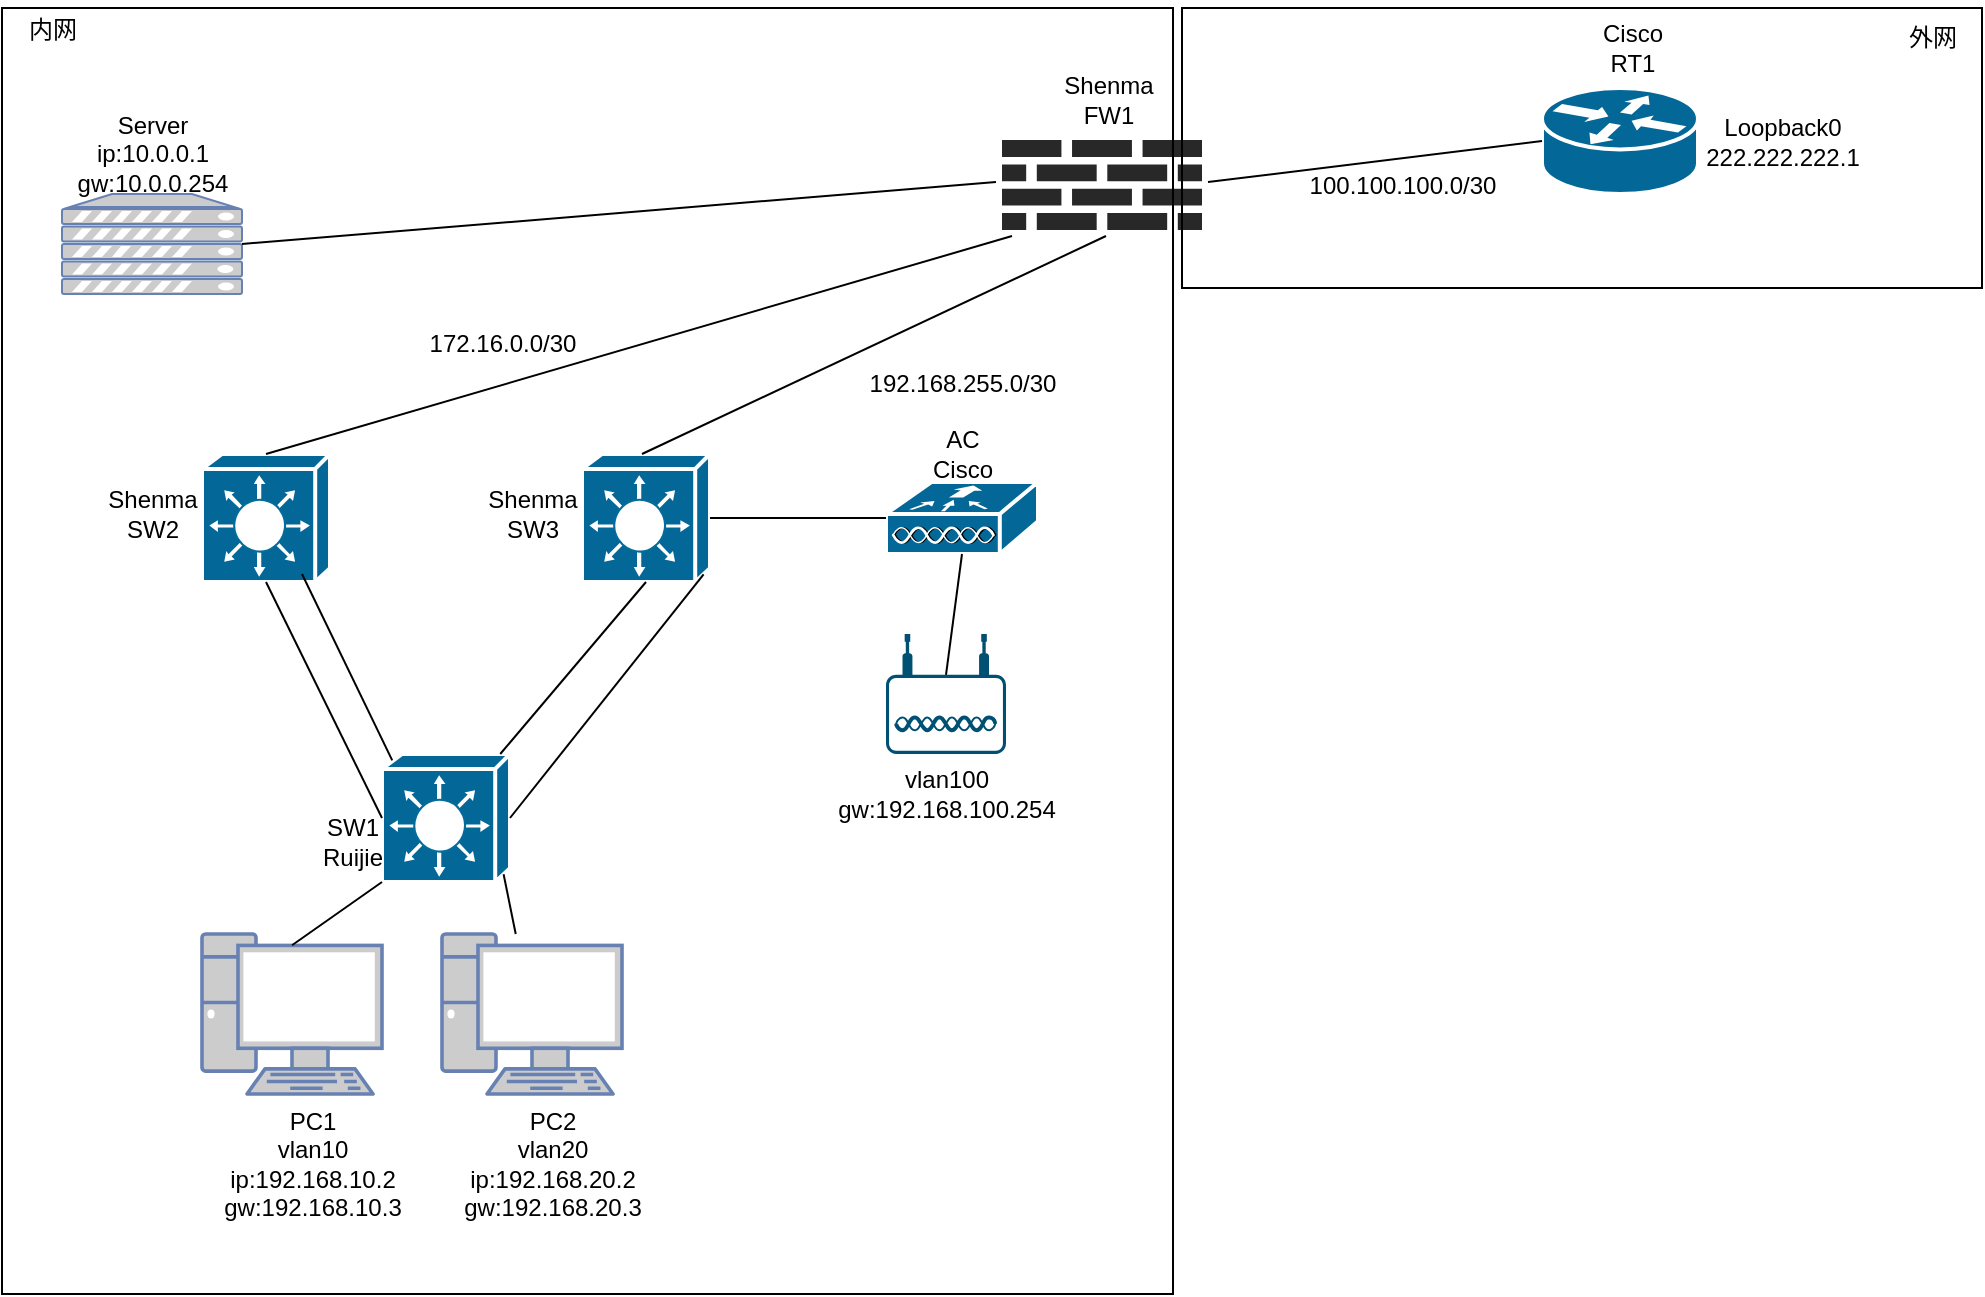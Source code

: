 <mxfile version="20.5.1" type="github">
  <diagram id="HUVK9OuC8JY2jXNJpMSG" name="第 1 页">
    <mxGraphModel dx="1375" dy="786" grid="1" gridSize="10" guides="1" tooltips="1" connect="1" arrows="1" fold="1" page="1" pageScale="1" pageWidth="827" pageHeight="1169" math="0" shadow="0">
      <root>
        <mxCell id="0" />
        <mxCell id="1" parent="0" />
        <mxCell id="qUOanKOiMOXUHofNVD9B-1" value="" style="shape=mxgraph.cisco.switches.layer_3_switch;sketch=0;html=1;pointerEvents=1;dashed=0;fillColor=#036897;strokeColor=#ffffff;strokeWidth=2;verticalLabelPosition=bottom;verticalAlign=top;align=center;outlineConnect=0;" vertex="1" parent="1">
          <mxGeometry x="340" y="330" width="64" height="64" as="geometry" />
        </mxCell>
        <mxCell id="qUOanKOiMOXUHofNVD9B-2" value="" style="shape=mxgraph.cisco.switches.layer_3_switch;sketch=0;html=1;pointerEvents=1;dashed=0;fillColor=#036897;strokeColor=#ffffff;strokeWidth=2;verticalLabelPosition=bottom;verticalAlign=top;align=center;outlineConnect=0;" vertex="1" parent="1">
          <mxGeometry x="150" y="330" width="64" height="64" as="geometry" />
        </mxCell>
        <mxCell id="qUOanKOiMOXUHofNVD9B-3" value="" style="shape=mxgraph.cisco.switches.layer_3_switch;sketch=0;html=1;pointerEvents=1;dashed=0;fillColor=#036897;strokeColor=#ffffff;strokeWidth=2;verticalLabelPosition=bottom;verticalAlign=top;align=center;outlineConnect=0;" vertex="1" parent="1">
          <mxGeometry x="240" y="480" width="64" height="64" as="geometry" />
        </mxCell>
        <mxCell id="qUOanKOiMOXUHofNVD9B-4" value="" style="verticalLabelPosition=bottom;sketch=0;html=1;fillColor=#282828;strokeColor=none;verticalAlign=top;pointerEvents=1;align=center;shape=mxgraph.cisco_safe.security_icons.firewall;" vertex="1" parent="1">
          <mxGeometry x="550" y="173" width="100" height="45" as="geometry" />
        </mxCell>
        <mxCell id="qUOanKOiMOXUHofNVD9B-5" value="" style="shape=mxgraph.cisco.routers.router;sketch=0;html=1;pointerEvents=1;dashed=0;fillColor=#036897;strokeColor=#ffffff;strokeWidth=2;verticalLabelPosition=bottom;verticalAlign=top;align=center;outlineConnect=0;" vertex="1" parent="1">
          <mxGeometry x="820" y="147" width="78" height="53" as="geometry" />
        </mxCell>
        <mxCell id="qUOanKOiMOXUHofNVD9B-6" value="" style="points=[[0.03,0.36,0],[0.18,0,0],[0.5,0.34,0],[0.82,0,0],[0.97,0.36,0],[1,0.67,0],[0.975,0.975,0],[0.5,1,0],[0.025,0.975,0],[0,0.67,0]];verticalLabelPosition=bottom;sketch=0;html=1;verticalAlign=top;aspect=fixed;align=center;pointerEvents=1;shape=mxgraph.cisco19.wireless_access_point;fillColor=#005073;strokeColor=none;" vertex="1" parent="1">
          <mxGeometry x="492" y="420" width="60" height="60" as="geometry" />
        </mxCell>
        <mxCell id="qUOanKOiMOXUHofNVD9B-8" value="" style="fontColor=#0066CC;verticalAlign=top;verticalLabelPosition=bottom;labelPosition=center;align=center;html=1;outlineConnect=0;fillColor=#CCCCCC;strokeColor=#6881B3;gradientColor=none;gradientDirection=north;strokeWidth=2;shape=mxgraph.networks.pc;" vertex="1" parent="1">
          <mxGeometry x="150" y="570" width="90" height="80" as="geometry" />
        </mxCell>
        <mxCell id="qUOanKOiMOXUHofNVD9B-9" value="" style="fontColor=#0066CC;verticalAlign=top;verticalLabelPosition=bottom;labelPosition=center;align=center;html=1;outlineConnect=0;fillColor=#CCCCCC;strokeColor=#6881B3;gradientColor=none;gradientDirection=north;strokeWidth=2;shape=mxgraph.networks.pc;" vertex="1" parent="1">
          <mxGeometry x="270" y="570" width="90" height="80" as="geometry" />
        </mxCell>
        <mxCell id="qUOanKOiMOXUHofNVD9B-10" value="" style="fontColor=#0066CC;verticalAlign=top;verticalLabelPosition=bottom;labelPosition=center;align=center;html=1;outlineConnect=0;fillColor=#CCCCCC;strokeColor=#6881B3;gradientColor=none;gradientDirection=north;strokeWidth=2;shape=mxgraph.networks.server;" vertex="1" parent="1">
          <mxGeometry x="80" y="200" width="90" height="50" as="geometry" />
        </mxCell>
        <mxCell id="qUOanKOiMOXUHofNVD9B-12" value="" style="shape=mxgraph.cisco.wireless.wlan_controller;sketch=0;html=1;pointerEvents=1;dashed=0;fillColor=#036897;strokeColor=#ffffff;strokeWidth=2;verticalLabelPosition=bottom;verticalAlign=top;align=center;outlineConnect=0;" vertex="1" parent="1">
          <mxGeometry x="492" y="344" width="76" height="36" as="geometry" />
        </mxCell>
        <mxCell id="qUOanKOiMOXUHofNVD9B-15" value="" style="endArrow=none;html=1;rounded=0;entryX=0.5;entryY=1;entryDx=0;entryDy=0;entryPerimeter=0;" edge="1" parent="1" source="qUOanKOiMOXUHofNVD9B-3" target="qUOanKOiMOXUHofNVD9B-1">
          <mxGeometry width="50" height="50" relative="1" as="geometry">
            <mxPoint x="300" y="480" as="sourcePoint" />
            <mxPoint x="350" y="430" as="targetPoint" />
          </mxGeometry>
        </mxCell>
        <mxCell id="qUOanKOiMOXUHofNVD9B-16" value="" style="endArrow=none;html=1;rounded=0;exitX=1;exitY=0.5;exitDx=0;exitDy=0;exitPerimeter=0;entryX=0.95;entryY=0.94;entryDx=0;entryDy=0;entryPerimeter=0;" edge="1" parent="1" source="qUOanKOiMOXUHofNVD9B-3" target="qUOanKOiMOXUHofNVD9B-1">
          <mxGeometry width="50" height="50" relative="1" as="geometry">
            <mxPoint x="440" y="430" as="sourcePoint" />
            <mxPoint x="490" y="380" as="targetPoint" />
          </mxGeometry>
        </mxCell>
        <mxCell id="qUOanKOiMOXUHofNVD9B-18" value="" style="endArrow=none;html=1;rounded=0;exitX=0.08;exitY=0.05;exitDx=0;exitDy=0;exitPerimeter=0;" edge="1" parent="1" source="qUOanKOiMOXUHofNVD9B-3">
          <mxGeometry width="50" height="50" relative="1" as="geometry">
            <mxPoint x="152" y="440" as="sourcePoint" />
            <mxPoint x="200" y="390" as="targetPoint" />
          </mxGeometry>
        </mxCell>
        <mxCell id="qUOanKOiMOXUHofNVD9B-19" value="" style="endArrow=none;html=1;rounded=0;entryX=0.5;entryY=1;entryDx=0;entryDy=0;entryPerimeter=0;exitX=0;exitY=0.5;exitDx=0;exitDy=0;exitPerimeter=0;" edge="1" parent="1" source="qUOanKOiMOXUHofNVD9B-3" target="qUOanKOiMOXUHofNVD9B-2">
          <mxGeometry width="50" height="50" relative="1" as="geometry">
            <mxPoint x="170" y="490" as="sourcePoint" />
            <mxPoint x="490" y="380" as="targetPoint" />
          </mxGeometry>
        </mxCell>
        <mxCell id="qUOanKOiMOXUHofNVD9B-20" value="" style="endArrow=none;html=1;rounded=0;exitX=0.5;exitY=0;exitDx=0;exitDy=0;exitPerimeter=0;entryX=0.05;entryY=1.067;entryDx=0;entryDy=0;entryPerimeter=0;" edge="1" parent="1" source="qUOanKOiMOXUHofNVD9B-2" target="qUOanKOiMOXUHofNVD9B-4">
          <mxGeometry width="50" height="50" relative="1" as="geometry">
            <mxPoint x="180" y="330" as="sourcePoint" />
            <mxPoint x="230" y="280" as="targetPoint" />
          </mxGeometry>
        </mxCell>
        <mxCell id="qUOanKOiMOXUHofNVD9B-23" value="" style="endArrow=none;html=1;rounded=0;entryX=0.52;entryY=1.067;entryDx=0;entryDy=0;entryPerimeter=0;" edge="1" parent="1" target="qUOanKOiMOXUHofNVD9B-4">
          <mxGeometry width="50" height="50" relative="1" as="geometry">
            <mxPoint x="370" y="330" as="sourcePoint" />
            <mxPoint x="420" y="280" as="targetPoint" />
          </mxGeometry>
        </mxCell>
        <mxCell id="qUOanKOiMOXUHofNVD9B-26" value="" style="endArrow=none;html=1;rounded=0;entryX=0;entryY=0.5;entryDx=0;entryDy=0;entryPerimeter=0;exitX=1.03;exitY=0.467;exitDx=0;exitDy=0;exitPerimeter=0;" edge="1" parent="1" source="qUOanKOiMOXUHofNVD9B-4" target="qUOanKOiMOXUHofNVD9B-5">
          <mxGeometry width="50" height="50" relative="1" as="geometry">
            <mxPoint x="340" y="220" as="sourcePoint" />
            <mxPoint x="390" y="170" as="targetPoint" />
          </mxGeometry>
        </mxCell>
        <mxCell id="qUOanKOiMOXUHofNVD9B-28" value="" style="endArrow=none;html=1;rounded=0;entryX=0;entryY=0.5;entryDx=0;entryDy=0;entryPerimeter=0;exitX=1;exitY=0.5;exitDx=0;exitDy=0;exitPerimeter=0;" edge="1" parent="1" source="qUOanKOiMOXUHofNVD9B-1" target="qUOanKOiMOXUHofNVD9B-12">
          <mxGeometry width="50" height="50" relative="1" as="geometry">
            <mxPoint x="440" y="430" as="sourcePoint" />
            <mxPoint x="490" y="380" as="targetPoint" />
          </mxGeometry>
        </mxCell>
        <mxCell id="qUOanKOiMOXUHofNVD9B-29" value="" style="endArrow=none;html=1;rounded=0;entryX=0.5;entryY=1;entryDx=0;entryDy=0;entryPerimeter=0;exitX=0.5;exitY=0.34;exitDx=0;exitDy=0;exitPerimeter=0;" edge="1" parent="1" source="qUOanKOiMOXUHofNVD9B-6" target="qUOanKOiMOXUHofNVD9B-12">
          <mxGeometry width="50" height="50" relative="1" as="geometry">
            <mxPoint x="440" y="430" as="sourcePoint" />
            <mxPoint x="490" y="380" as="targetPoint" />
          </mxGeometry>
        </mxCell>
        <mxCell id="qUOanKOiMOXUHofNVD9B-30" value="" style="endArrow=none;html=1;rounded=0;entryX=0;entryY=1;entryDx=0;entryDy=0;entryPerimeter=0;exitX=0.5;exitY=0.07;exitDx=0;exitDy=0;exitPerimeter=0;" edge="1" parent="1" source="qUOanKOiMOXUHofNVD9B-8" target="qUOanKOiMOXUHofNVD9B-3">
          <mxGeometry width="50" height="50" relative="1" as="geometry">
            <mxPoint x="200" y="610" as="sourcePoint" />
            <mxPoint x="250" y="560" as="targetPoint" />
          </mxGeometry>
        </mxCell>
        <mxCell id="qUOanKOiMOXUHofNVD9B-32" value="" style="endArrow=none;html=1;rounded=0;exitX=0.95;exitY=0.94;exitDx=0;exitDy=0;exitPerimeter=0;" edge="1" parent="1" source="qUOanKOiMOXUHofNVD9B-3" target="qUOanKOiMOXUHofNVD9B-9">
          <mxGeometry width="50" height="50" relative="1" as="geometry">
            <mxPoint x="440" y="430" as="sourcePoint" />
            <mxPoint x="400" y="520" as="targetPoint" />
          </mxGeometry>
        </mxCell>
        <mxCell id="qUOanKOiMOXUHofNVD9B-33" value="SW1&lt;br&gt;Ruijie" style="text;html=1;align=center;verticalAlign=middle;resizable=0;points=[];autosize=1;strokeColor=none;fillColor=none;" vertex="1" parent="1">
          <mxGeometry x="200" y="504" width="50" height="40" as="geometry" />
        </mxCell>
        <mxCell id="qUOanKOiMOXUHofNVD9B-34" value="Shenma&lt;br&gt;SW2" style="text;html=1;align=center;verticalAlign=middle;resizable=0;points=[];autosize=1;strokeColor=none;fillColor=none;" vertex="1" parent="1">
          <mxGeometry x="90" y="340" width="70" height="40" as="geometry" />
        </mxCell>
        <mxCell id="qUOanKOiMOXUHofNVD9B-35" value="Shenma&lt;br&gt;SW3" style="text;html=1;align=center;verticalAlign=middle;resizable=0;points=[];autosize=1;strokeColor=none;fillColor=none;" vertex="1" parent="1">
          <mxGeometry x="280" y="340" width="70" height="40" as="geometry" />
        </mxCell>
        <mxCell id="qUOanKOiMOXUHofNVD9B-36" value="AC&lt;br&gt;Cisco" style="text;html=1;align=center;verticalAlign=middle;resizable=0;points=[];autosize=1;strokeColor=none;fillColor=none;" vertex="1" parent="1">
          <mxGeometry x="505" y="310" width="50" height="40" as="geometry" />
        </mxCell>
        <mxCell id="qUOanKOiMOXUHofNVD9B-37" value="Shenma&lt;br&gt;FW1" style="text;html=1;align=center;verticalAlign=middle;resizable=0;points=[];autosize=1;strokeColor=none;fillColor=none;" vertex="1" parent="1">
          <mxGeometry x="568" y="133" width="70" height="40" as="geometry" />
        </mxCell>
        <mxCell id="qUOanKOiMOXUHofNVD9B-38" value="Cisco&lt;br&gt;RT1" style="text;html=1;align=center;verticalAlign=middle;resizable=0;points=[];autosize=1;strokeColor=none;fillColor=none;" vertex="1" parent="1">
          <mxGeometry x="840" y="107" width="50" height="40" as="geometry" />
        </mxCell>
        <mxCell id="qUOanKOiMOXUHofNVD9B-39" value="Loopback0&lt;br&gt;222.222.222.1" style="text;html=1;align=center;verticalAlign=middle;resizable=0;points=[];autosize=1;strokeColor=none;fillColor=none;" vertex="1" parent="1">
          <mxGeometry x="890" y="153.5" width="100" height="40" as="geometry" />
        </mxCell>
        <mxCell id="qUOanKOiMOXUHofNVD9B-40" value="Server&lt;br&gt;ip:10.0.0.1&lt;br&gt;gw:10.0.0.254" style="text;html=1;align=center;verticalAlign=middle;resizable=0;points=[];autosize=1;strokeColor=none;fillColor=none;" vertex="1" parent="1">
          <mxGeometry x="75" y="150" width="100" height="60" as="geometry" />
        </mxCell>
        <mxCell id="qUOanKOiMOXUHofNVD9B-41" value="PC1&lt;br&gt;vlan10&lt;br&gt;ip:192.168.10.2&lt;br&gt;gw:192.168.10.3" style="text;html=1;align=center;verticalAlign=middle;resizable=0;points=[];autosize=1;strokeColor=none;fillColor=none;" vertex="1" parent="1">
          <mxGeometry x="150" y="650" width="110" height="70" as="geometry" />
        </mxCell>
        <mxCell id="qUOanKOiMOXUHofNVD9B-42" value="PC2&lt;br&gt;vlan20&lt;br&gt;ip:192.168.20.2&lt;br&gt;gw:192.168.20.3" style="text;html=1;align=center;verticalAlign=middle;resizable=0;points=[];autosize=1;strokeColor=none;fillColor=none;" vertex="1" parent="1">
          <mxGeometry x="270" y="650" width="110" height="70" as="geometry" />
        </mxCell>
        <mxCell id="qUOanKOiMOXUHofNVD9B-43" value="vlan100&lt;br&gt;gw:192.168.100.254" style="text;html=1;align=center;verticalAlign=middle;resizable=0;points=[];autosize=1;strokeColor=none;fillColor=none;" vertex="1" parent="1">
          <mxGeometry x="457" y="480" width="130" height="40" as="geometry" />
        </mxCell>
        <mxCell id="qUOanKOiMOXUHofNVD9B-44" value="100.100.100.0/30" style="text;html=1;align=center;verticalAlign=middle;resizable=0;points=[];autosize=1;strokeColor=none;fillColor=none;" vertex="1" parent="1">
          <mxGeometry x="690" y="180.5" width="120" height="30" as="geometry" />
        </mxCell>
        <mxCell id="qUOanKOiMOXUHofNVD9B-45" value="172.16.0.0/30" style="text;html=1;align=center;verticalAlign=middle;resizable=0;points=[];autosize=1;strokeColor=none;fillColor=none;" vertex="1" parent="1">
          <mxGeometry x="250" y="260" width="100" height="30" as="geometry" />
        </mxCell>
        <mxCell id="qUOanKOiMOXUHofNVD9B-46" value="192.168.255.0/30" style="text;html=1;align=center;verticalAlign=middle;resizable=0;points=[];autosize=1;strokeColor=none;fillColor=none;" vertex="1" parent="1">
          <mxGeometry x="470" y="280" width="120" height="30" as="geometry" />
        </mxCell>
        <mxCell id="qUOanKOiMOXUHofNVD9B-47" value="" style="rounded=0;whiteSpace=wrap;html=1;fillColor=none;" vertex="1" parent="1">
          <mxGeometry x="640" y="107" width="400" height="140" as="geometry" />
        </mxCell>
        <mxCell id="qUOanKOiMOXUHofNVD9B-48" value="外网" style="text;html=1;align=center;verticalAlign=middle;resizable=0;points=[];autosize=1;strokeColor=none;fillColor=none;" vertex="1" parent="1">
          <mxGeometry x="990" y="107" width="50" height="30" as="geometry" />
        </mxCell>
        <mxCell id="qUOanKOiMOXUHofNVD9B-49" value="" style="endArrow=none;html=1;rounded=0;entryX=-0.03;entryY=0.467;entryDx=0;entryDy=0;entryPerimeter=0;exitX=1;exitY=0.5;exitDx=0;exitDy=0;exitPerimeter=0;" edge="1" parent="1" source="qUOanKOiMOXUHofNVD9B-10" target="qUOanKOiMOXUHofNVD9B-4">
          <mxGeometry width="50" height="50" relative="1" as="geometry">
            <mxPoint x="440" y="470" as="sourcePoint" />
            <mxPoint x="490" y="420" as="targetPoint" />
          </mxGeometry>
        </mxCell>
        <mxCell id="qUOanKOiMOXUHofNVD9B-52" value="" style="rounded=0;whiteSpace=wrap;html=1;fillColor=none;" vertex="1" parent="1">
          <mxGeometry x="50" y="107" width="585.5" height="643" as="geometry" />
        </mxCell>
        <mxCell id="qUOanKOiMOXUHofNVD9B-53" value="内网" style="text;html=1;align=center;verticalAlign=middle;resizable=0;points=[];autosize=1;strokeColor=none;fillColor=none;" vertex="1" parent="1">
          <mxGeometry x="50" y="103" width="50" height="30" as="geometry" />
        </mxCell>
      </root>
    </mxGraphModel>
  </diagram>
</mxfile>
